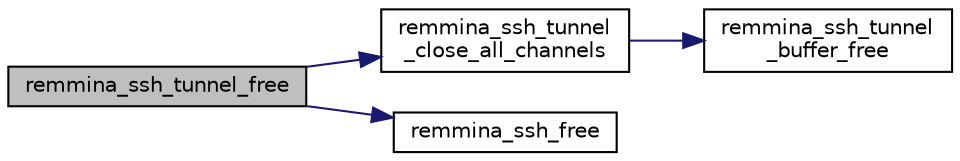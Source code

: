 digraph "remmina_ssh_tunnel_free"
{
  edge [fontname="Helvetica",fontsize="10",labelfontname="Helvetica",labelfontsize="10"];
  node [fontname="Helvetica",fontsize="10",shape=record];
  rankdir="LR";
  Node1002 [label="remmina_ssh_tunnel_free",height=0.2,width=0.4,color="black", fillcolor="grey75", style="filled", fontcolor="black"];
  Node1002 -> Node1003 [color="midnightblue",fontsize="10",style="solid",fontname="Helvetica"];
  Node1003 [label="remmina_ssh_tunnel\l_close_all_channels",height=0.2,width=0.4,color="black", fillcolor="white", style="filled",URL="$remmina__ssh_8c.html#a0a0aff99448b4eec63bf11d7a4bb9ab7"];
  Node1003 -> Node1004 [color="midnightblue",fontsize="10",style="solid",fontname="Helvetica"];
  Node1004 [label="remmina_ssh_tunnel\l_buffer_free",height=0.2,width=0.4,color="black", fillcolor="white", style="filled",URL="$remmina__ssh_8c.html#a2dc66f410992afe4c2b9ad5bda770d6c"];
  Node1002 -> Node1005 [color="midnightblue",fontsize="10",style="solid",fontname="Helvetica"];
  Node1005 [label="remmina_ssh_free",height=0.2,width=0.4,color="black", fillcolor="white", style="filled",URL="$remmina__ssh_8c.html#acdb9f57d2f9b47913715a8d8a0ea0c02"];
}
